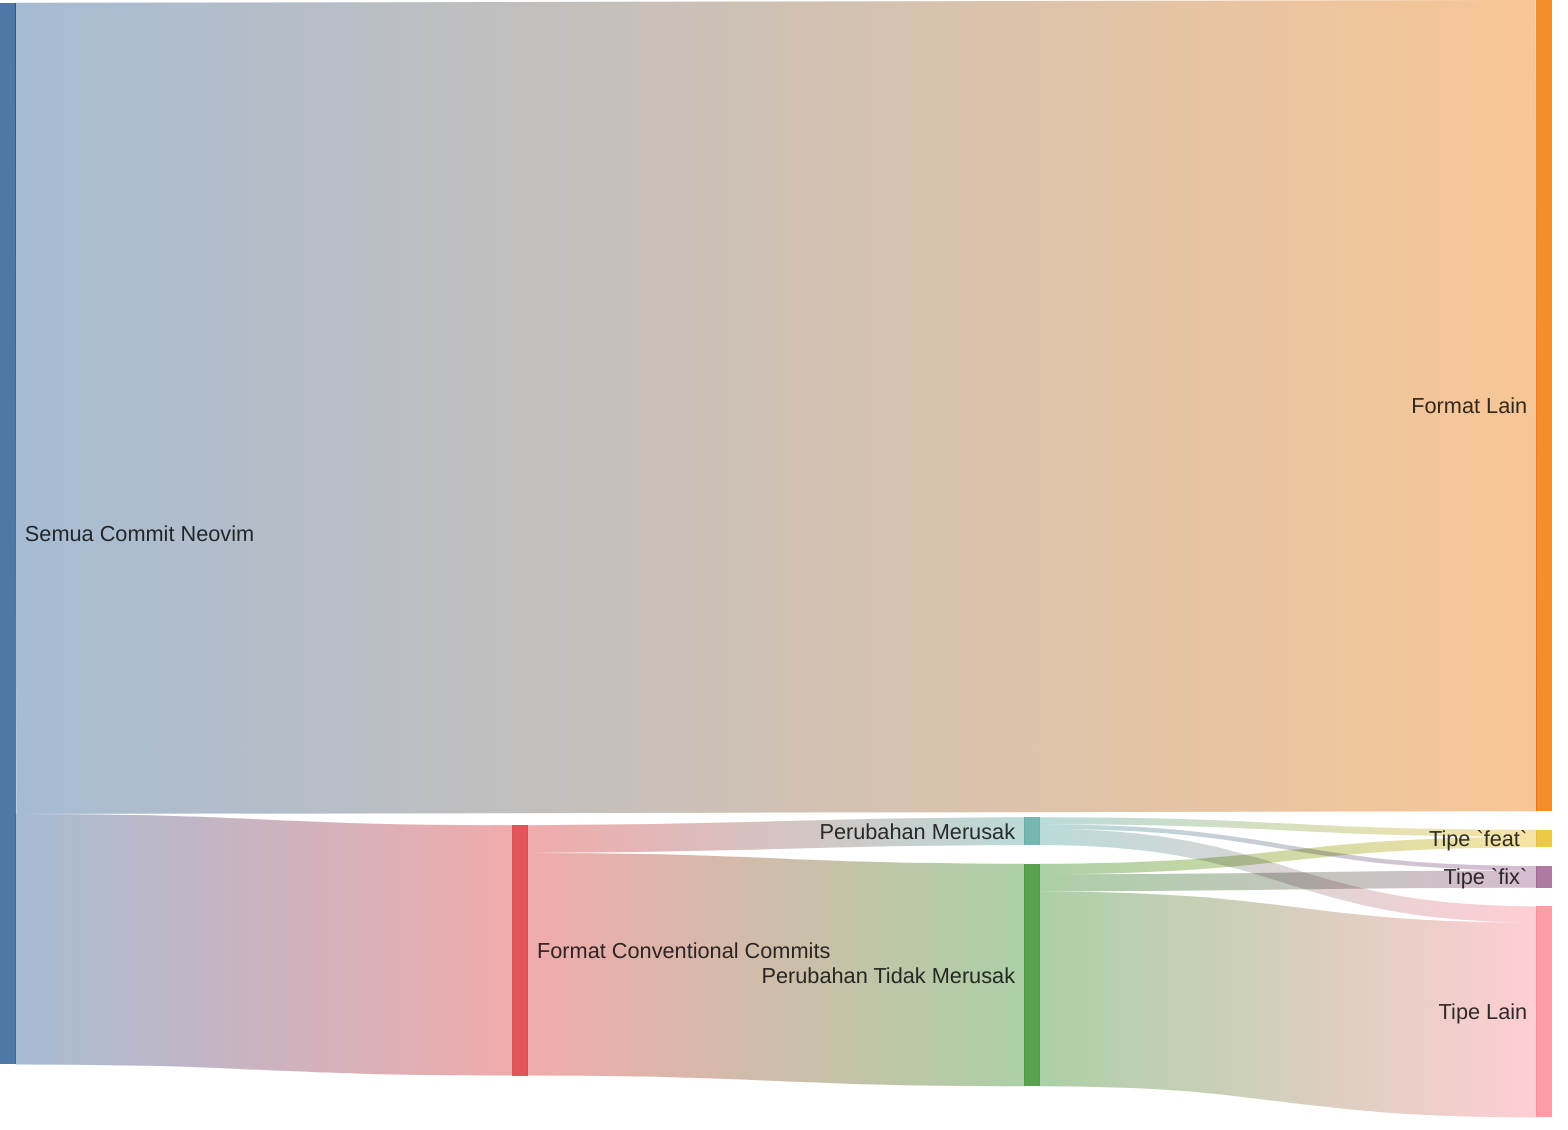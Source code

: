 ---
config:
  sankey:
    showValues: false
    width: 1000
    height: 720
---
sankey-beta

Semua Commit Neovim, Format Lain, 25380
Semua Commit Neovim, Format Conventional Commits, 7833

Format Conventional Commits, Perubahan Merusak, 870
Format Conventional Commits, Perubahan Tidak Merusak, 6963

Perubahan Merusak, Tipe `feat`, 217
Perubahan Merusak, Tipe `fix`, 145
Perubahan Merusak, Tipe Lain, 508

Perubahan Tidak Merusak, Tipe `feat`, 331
Perubahan Tidak Merusak, Tipe `fix`, 535
Perubahan Tidak Merusak, Tipe Lain, 6097